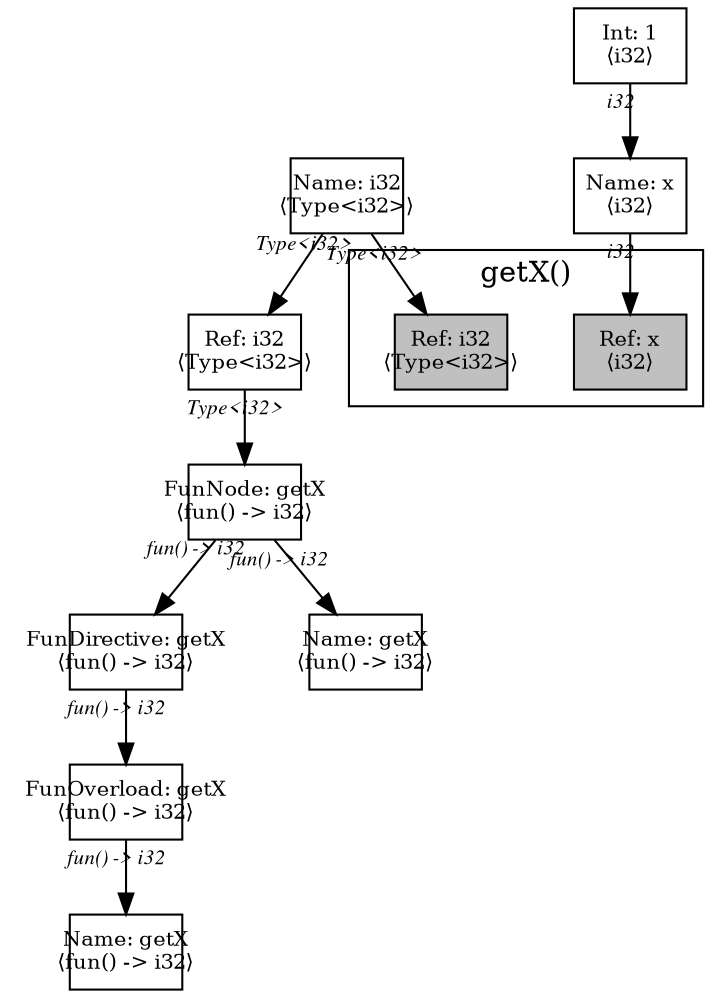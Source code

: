 digraph Document {
  node [shape=box,fixedsize=shape fontsize=10]
  1 [label="Name: i32\n⟨Type<i32>⟩", fillcolor=grey];
  2 [label="Name: x\n⟨i32⟩", fillcolor=grey];
  3 [label="Int: 1\n⟨i32⟩", fillcolor=grey];
  4 [label="FunOverload: getX\n⟨fun() -> i32⟩", fillcolor=grey];
  5 [label="FunDirective: getX\n⟨fun() -> i32⟩", fillcolor=grey];
  6 [label="FunNode: getX\n⟨fun() -> i32⟩", fillcolor=grey];
  7 [label="Ref: i32\n⟨Type<i32>⟩", fillcolor=grey];
  8 [label="Name: getX\n⟨fun() -> i32⟩", fillcolor=grey];
  9 [label="Name: getX\n⟨fun() -> i32⟩", fillcolor=grey];
  subgraph cluster0 {
    node [style=filled, fillcolor=grey];
    10 [label="Ref: x\n⟨i32⟩", fillcolor=grey];
    11 [label="Ref: i32\n⟨Type<i32>⟩", fillcolor=grey];
  label = "getX()";
}
  1 -> 7[taillabel="Type<i32>" labeldistance="1" fontname="times  italic" fontsize = 10 color="black" ];
  1 -> 11[taillabel="Type<i32>" labeldistance="1" fontname="times  italic" fontsize = 10 color="black" ];
  2 -> 10[taillabel="i32" labeldistance="1" fontname="times  italic" fontsize = 10 color="black" ];
  3 -> 2[taillabel="i32" labeldistance="1" fontname="times  italic" fontsize = 10 color="black" ];
  4 -> 9[taillabel="fun() -> i32" labeldistance="1" fontname="times  italic" fontsize = 10 color="black" ];
  5 -> 4[taillabel="fun() -> i32" labeldistance="1" fontname="times  italic" fontsize = 10 color="black" ];
  6 -> 8[taillabel="fun() -> i32" labeldistance="1" fontname="times  italic" fontsize = 10 color="black" ];
  6 -> 5[taillabel="fun() -> i32" labeldistance="1" fontname="times  italic" fontsize = 10 color="black" ];
  7 -> 6[taillabel="Type<i32>" labeldistance="1" fontname="times  italic" fontsize = 10 color="black" ];
  label="";
}
